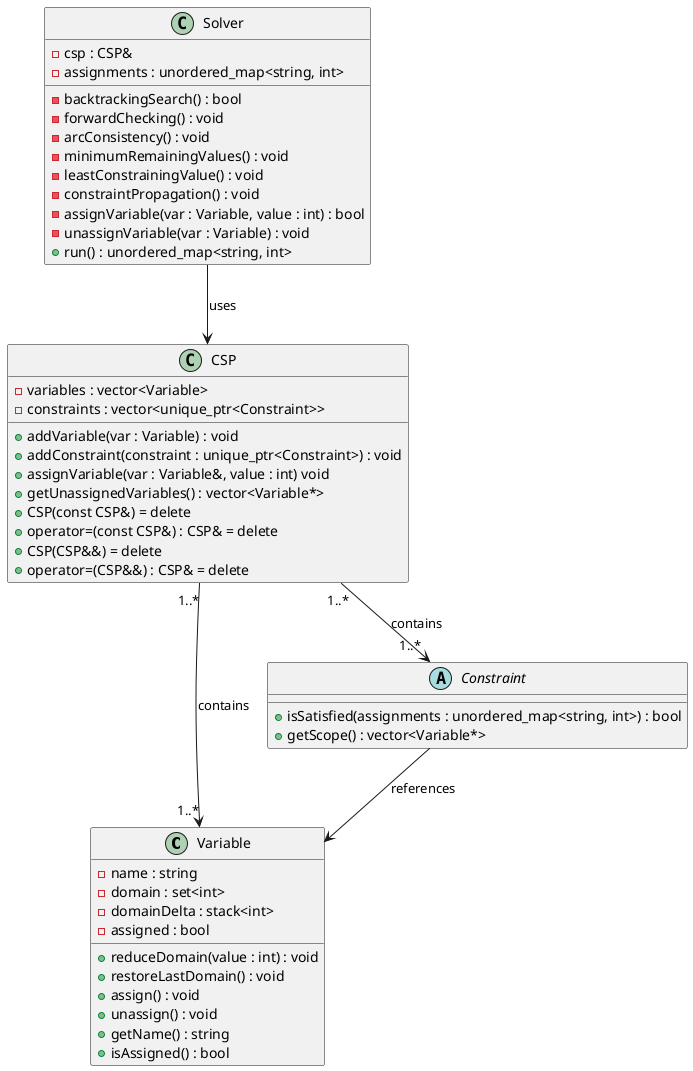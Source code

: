 @startuml

class Variable {
    - name : string
    - domain : set<int>
    - domainDelta : stack<int>
    - assigned : bool
    + reduceDomain(value : int) : void
    + restoreLastDomain() : void
    + assign() : void
    + unassign() : void
    + getName() : string
    + isAssigned() : bool
}

abstract class Constraint {
    + isSatisfied(assignments : unordered_map<string, int>) : bool
    + getScope() : vector<Variable*>
}

class CSP {
    - variables : vector<Variable>
    - constraints : vector<unique_ptr<Constraint>>
    + addVariable(var : Variable) : void
    + addConstraint(constraint : unique_ptr<Constraint>) : void
    + assignVariable(var : Variable&, value : int) void
    + getUnassignedVariables() : vector<Variable*>
    + CSP(const CSP&) = delete
    + operator=(const CSP&) : CSP& = delete
    + CSP(CSP&&) = delete
    + operator=(CSP&&) : CSP& = delete
}

class Solver {
    - csp : CSP&
    - assignments : unordered_map<string, int>
    - backtrackingSearch() : bool
    - forwardChecking() : void
    - arcConsistency() : void
    - minimumRemainingValues() : void
    - leastConstrainingValue() : void
    - constraintPropagation() : void
    - assignVariable(var : Variable, value : int) : bool
    - unassignVariable(var : Variable) : void
    + run() : unordered_map<string, int>
}

CSP "1..*" --> "1..*" Variable : contains
CSP "1..*" --> "1..*" Constraint : contains
Solver --> CSP : uses
Constraint --> Variable : references

@enduml
